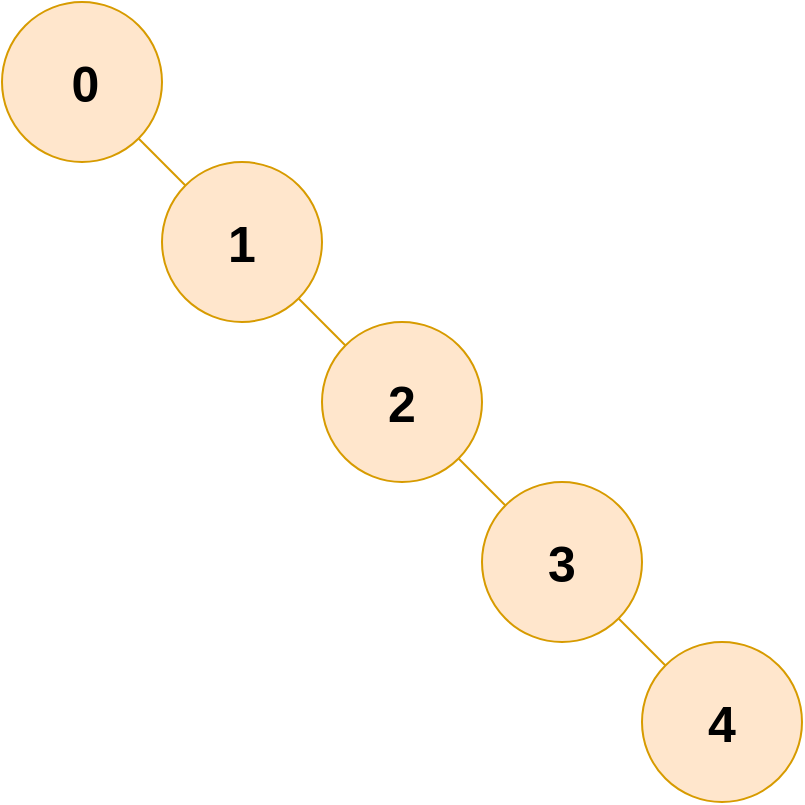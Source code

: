 <mxfile version="13.4.5" type="device"><diagram id="vMa7lu0pAO2kmhAGVbwg" name="Page-1"><mxGraphModel dx="1106" dy="997" grid="1" gridSize="10" guides="1" tooltips="1" connect="1" arrows="1" fold="1" page="1" pageScale="1" pageWidth="827" pageHeight="1169" math="0" shadow="0"><root><mxCell id="0"/><mxCell id="1" parent="0"/><mxCell id="bKLlDMrRrKYX-nAZ54l--1" value="&lt;b&gt;&amp;nbsp;&lt;font style=&quot;font-size: 25px&quot;&gt;0&lt;/font&gt;&lt;/b&gt;" style="ellipse;whiteSpace=wrap;html=1;aspect=fixed;fillColor=#ffe6cc;strokeColor=#d79b00;" vertex="1" parent="1"><mxGeometry x="470" y="250" width="80" height="80" as="geometry"/></mxCell><mxCell id="bKLlDMrRrKYX-nAZ54l--2" value="" style="endArrow=none;html=1;entryX=1;entryY=1;entryDx=0;entryDy=0;fillColor=#ffe6cc;strokeColor=#d79b00;" edge="1" parent="1" source="bKLlDMrRrKYX-nAZ54l--3" target="bKLlDMrRrKYX-nAZ54l--1"><mxGeometry width="50" height="50" relative="1" as="geometry"><mxPoint x="450" y="530" as="sourcePoint"/><mxPoint x="500" y="480" as="targetPoint"/></mxGeometry></mxCell><mxCell id="bKLlDMrRrKYX-nAZ54l--3" value="&lt;b&gt;&lt;font style=&quot;font-size: 25px&quot;&gt;1&lt;/font&gt;&lt;/b&gt;" style="ellipse;whiteSpace=wrap;html=1;aspect=fixed;fillColor=#ffe6cc;strokeColor=#d79b00;" vertex="1" parent="1"><mxGeometry x="550" y="330" width="80" height="80" as="geometry"/></mxCell><mxCell id="bKLlDMrRrKYX-nAZ54l--4" value="&lt;font style=&quot;font-size: 25px&quot;&gt;&lt;b&gt;2&lt;/b&gt;&lt;/font&gt;" style="ellipse;whiteSpace=wrap;html=1;aspect=fixed;fillColor=#ffe6cc;strokeColor=#d79b00;" vertex="1" parent="1"><mxGeometry x="630" y="410" width="80" height="80" as="geometry"/></mxCell><mxCell id="bKLlDMrRrKYX-nAZ54l--5" value="&lt;b&gt;&lt;font style=&quot;font-size: 25px&quot;&gt;3&lt;/font&gt;&lt;/b&gt;" style="ellipse;whiteSpace=wrap;html=1;aspect=fixed;fillColor=#ffe6cc;strokeColor=#d79b00;" vertex="1" parent="1"><mxGeometry x="710" y="490" width="80" height="80" as="geometry"/></mxCell><mxCell id="bKLlDMrRrKYX-nAZ54l--6" value="&lt;b&gt;&lt;font style=&quot;font-size: 25px&quot;&gt;4&lt;/font&gt;&lt;/b&gt;" style="ellipse;whiteSpace=wrap;html=1;aspect=fixed;fillColor=#ffe6cc;strokeColor=#d79b00;" vertex="1" parent="1"><mxGeometry x="790" y="570" width="80" height="80" as="geometry"/></mxCell><mxCell id="bKLlDMrRrKYX-nAZ54l--7" value="" style="endArrow=none;html=1;entryX=1;entryY=1;entryDx=0;entryDy=0;exitX=0;exitY=0;exitDx=0;exitDy=0;fillColor=#ffe6cc;strokeColor=#d79b00;" edge="1" parent="1" source="bKLlDMrRrKYX-nAZ54l--4" target="bKLlDMrRrKYX-nAZ54l--3"><mxGeometry width="50" height="50" relative="1" as="geometry"><mxPoint x="450" y="540" as="sourcePoint"/><mxPoint x="500" y="490" as="targetPoint"/></mxGeometry></mxCell><mxCell id="bKLlDMrRrKYX-nAZ54l--8" value="" style="endArrow=none;html=1;entryX=0;entryY=0;entryDx=0;entryDy=0;exitX=1;exitY=1;exitDx=0;exitDy=0;fillColor=#ffe6cc;strokeColor=#d79b00;" edge="1" parent="1" source="bKLlDMrRrKYX-nAZ54l--4" target="bKLlDMrRrKYX-nAZ54l--5"><mxGeometry width="50" height="50" relative="1" as="geometry"><mxPoint x="593.634" y="379.92" as="sourcePoint"/><mxPoint x="548.284" y="328.284" as="targetPoint"/></mxGeometry></mxCell><mxCell id="bKLlDMrRrKYX-nAZ54l--9" value="" style="endArrow=none;html=1;entryX=1;entryY=1;entryDx=0;entryDy=0;fillColor=#ffe6cc;strokeColor=#d79b00;" edge="1" parent="1" source="bKLlDMrRrKYX-nAZ54l--6" target="bKLlDMrRrKYX-nAZ54l--5"><mxGeometry width="50" height="50" relative="1" as="geometry"><mxPoint x="603.634" y="389.92" as="sourcePoint"/><mxPoint x="558.284" y="338.284" as="targetPoint"/></mxGeometry></mxCell></root></mxGraphModel></diagram></mxfile>